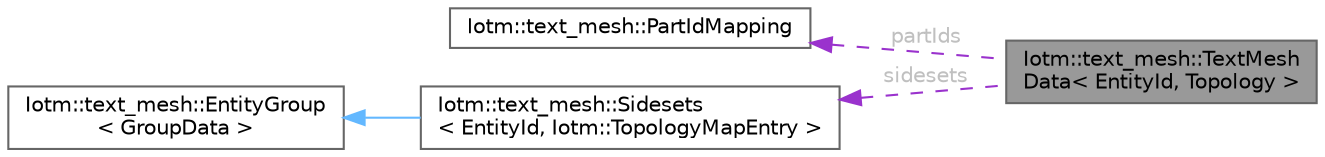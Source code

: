 digraph "Iotm::text_mesh::TextMeshData&lt; EntityId, Topology &gt;"
{
 // INTERACTIVE_SVG=YES
 // LATEX_PDF_SIZE
  bgcolor="transparent";
  edge [fontname=Helvetica,fontsize=10,labelfontname=Helvetica,labelfontsize=10];
  node [fontname=Helvetica,fontsize=10,shape=box,height=0.2,width=0.4];
  rankdir="LR";
  Node1 [id="Node000001",label="Iotm::text_mesh::TextMesh\lData\< EntityId, Topology \>",height=0.2,width=0.4,color="gray40", fillcolor="grey60", style="filled", fontcolor="black",tooltip=" "];
  Node2 -> Node1 [id="edge1_Node000001_Node000002",dir="back",color="darkorchid3",style="dashed",tooltip=" ",label=" partIds",fontcolor="grey" ];
  Node2 [id="Node000002",label="Iotm::text_mesh::PartIdMapping",height=0.2,width=0.4,color="gray40", fillcolor="white", style="filled",URL="$classIotm_1_1text__mesh_1_1PartIdMapping.html",tooltip=" "];
  Node3 -> Node1 [id="edge2_Node000001_Node000003",dir="back",color="darkorchid3",style="dashed",tooltip=" ",label=" sidesets",fontcolor="grey" ];
  Node3 [id="Node000003",label="Iotm::text_mesh::Sidesets\l\< EntityId, Iotm::TopologyMapEntry \>",height=0.2,width=0.4,color="gray40", fillcolor="white", style="filled",URL="$classIotm_1_1text__mesh_1_1Sidesets.html",tooltip=" "];
  Node4 -> Node3 [id="edge3_Node000003_Node000004",dir="back",color="steelblue1",style="solid",tooltip=" "];
  Node4 [id="Node000004",label="Iotm::text_mesh::EntityGroup\l\< GroupData \>",height=0.2,width=0.4,color="gray40", fillcolor="white", style="filled",URL="$classIotm_1_1text__mesh_1_1EntityGroup.html",tooltip=" "];
}
